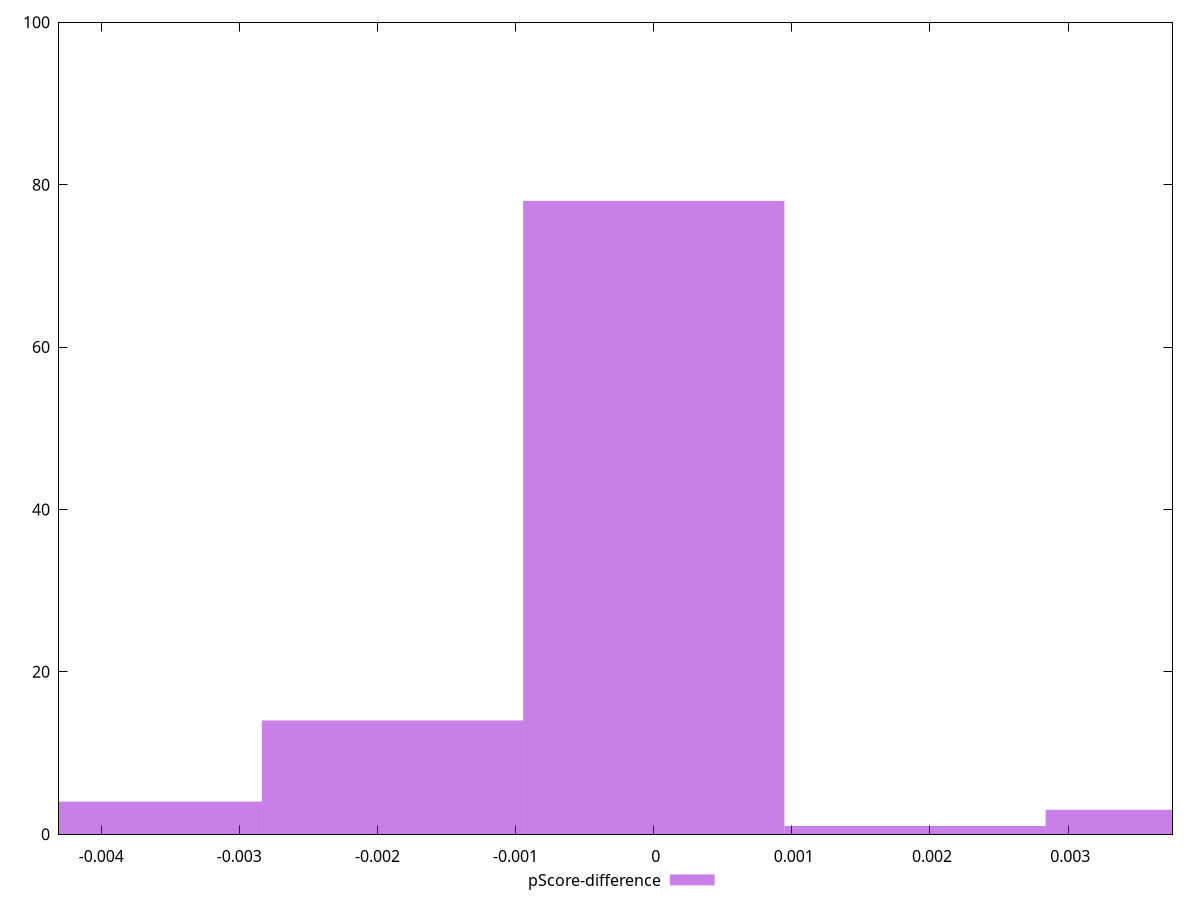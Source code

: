 reset

$pScoreDifference <<EOF
-0.0018912787626325946 14
0 78
-0.003782557525265189 4
0.003782557525265189 3
0.0018912787626325946 1
EOF

set key outside below
set boxwidth 0.0018912787626325946
set xrange [-0.0043055555555555625:0.003755555555555512]
set yrange [0:100]
set trange [0:100]
set style fill transparent solid 0.5 noborder
set terminal svg size 640, 490 enhanced background rgb 'white'
set output "reports/report_00027_2021-02-24T12-40-31.850Z/uses-rel-preconnect/samples/agenda/pScore-difference/histogram.svg"

plot $pScoreDifference title "pScore-difference" with boxes

reset
